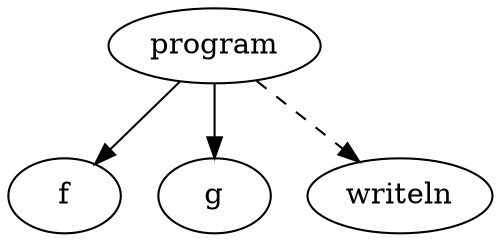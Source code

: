 digraph call_graph {
  program;
  program -> f;
  program -> g;
  program -> writeln [ style = dashed ];
}
